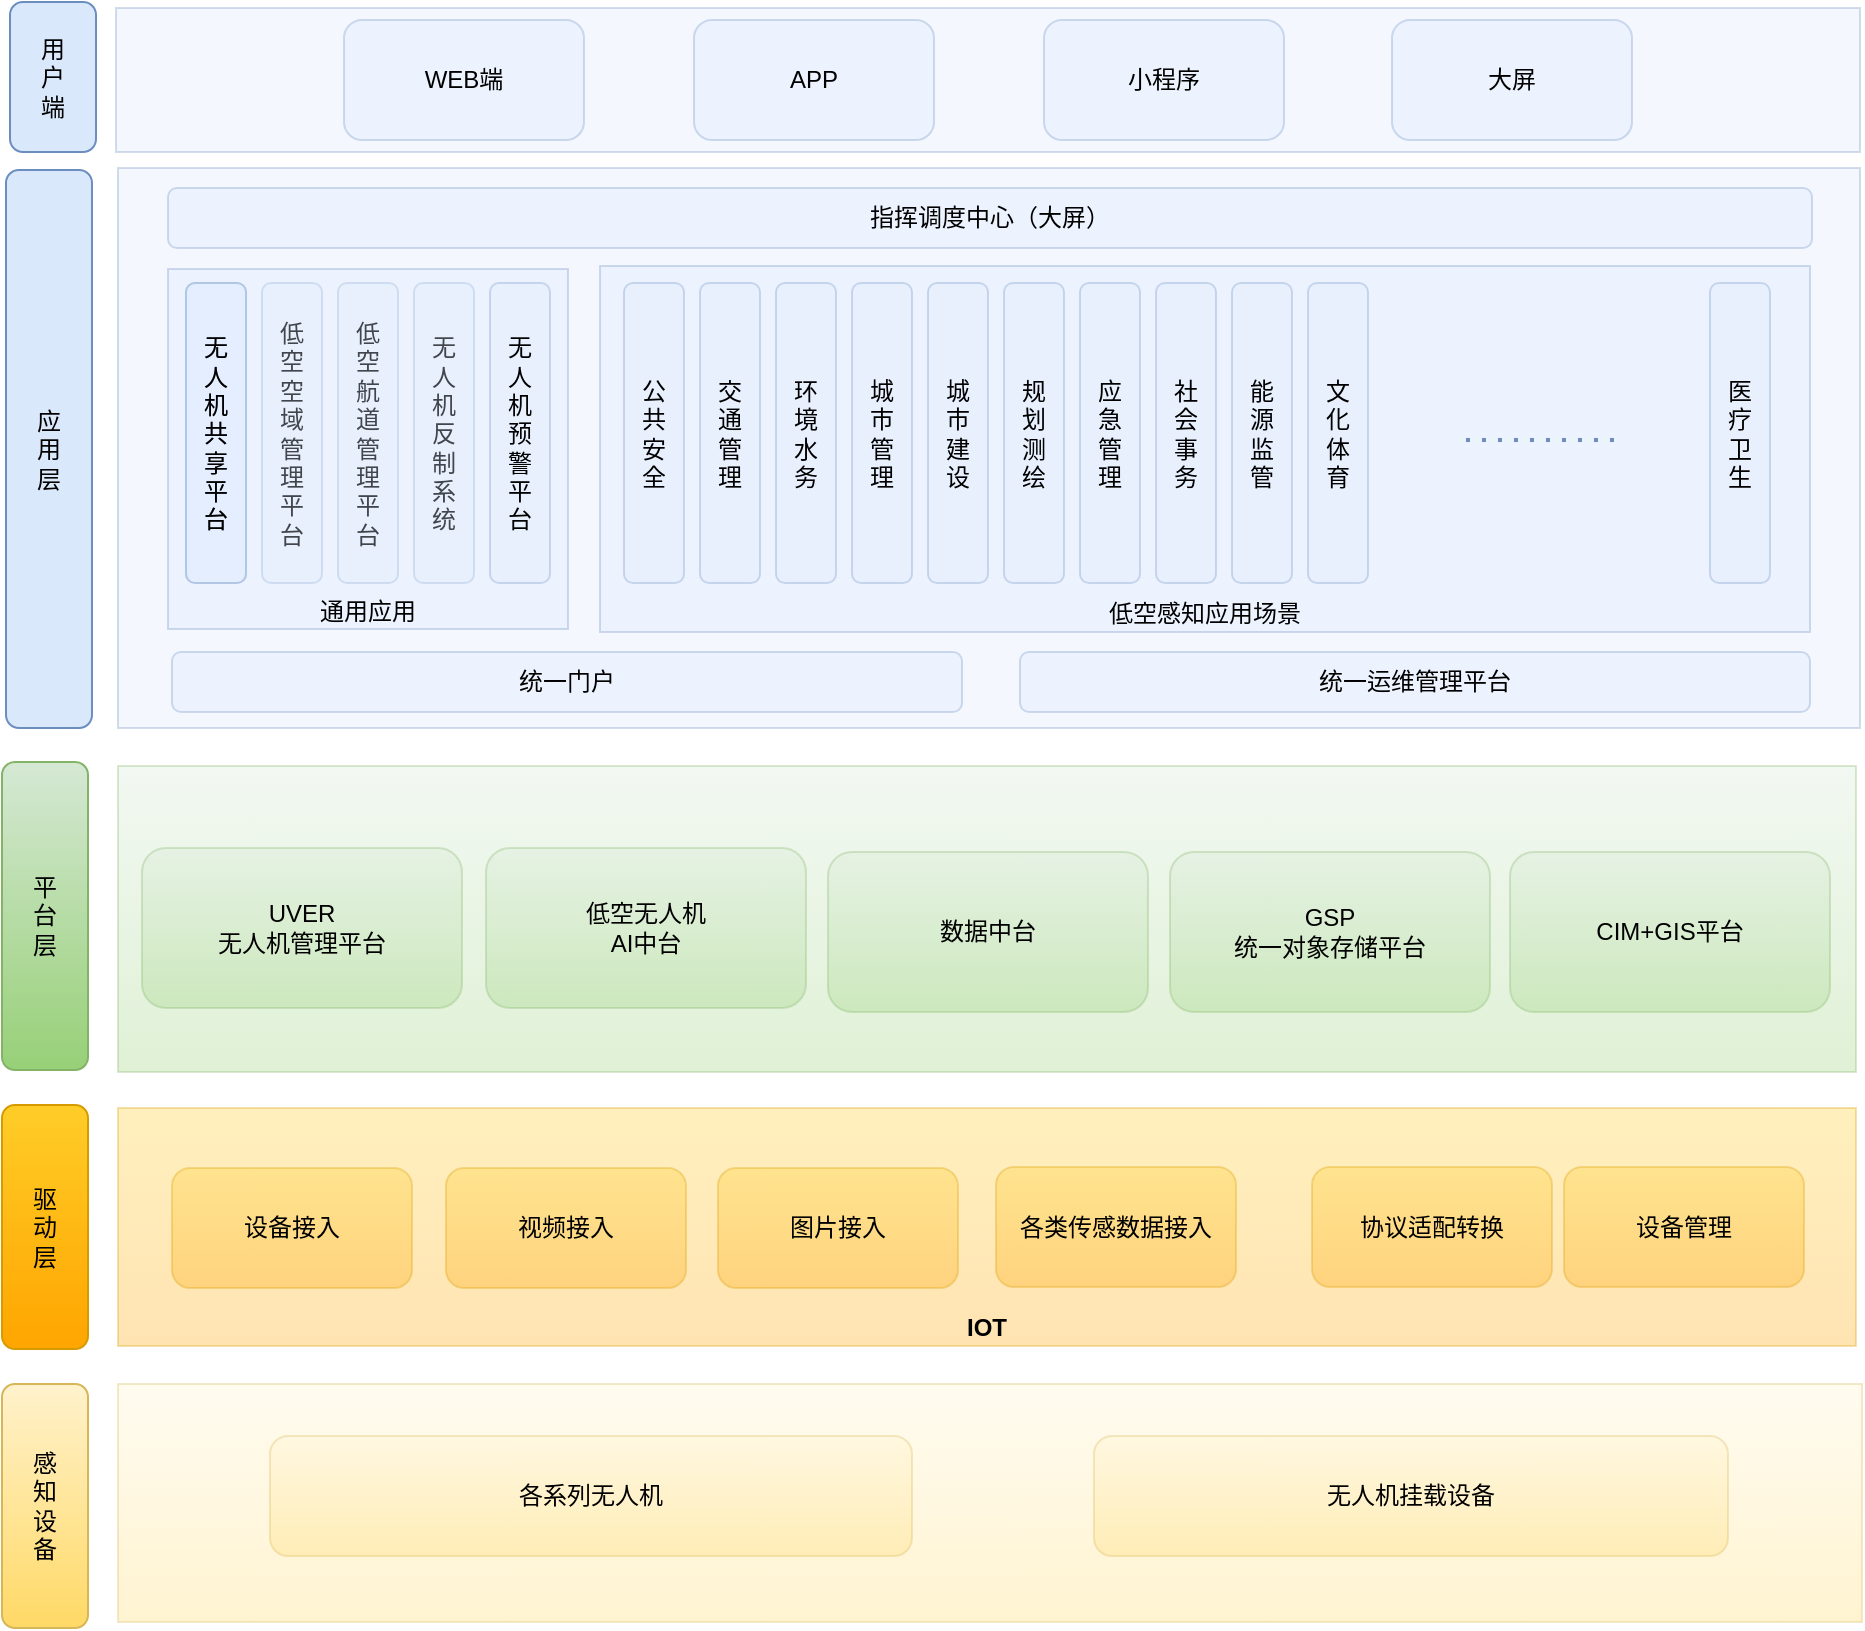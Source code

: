 <mxfile version="21.3.8" type="github">
  <diagram name="第 1 页" id="TCBvR9itSdLHlVfM4RZL">
    <mxGraphModel dx="1434" dy="1188" grid="0" gridSize="10" guides="1" tooltips="1" connect="1" arrows="1" fold="1" page="0" pageScale="1" pageWidth="1169" pageHeight="827" math="0" shadow="0">
      <root>
        <mxCell id="0" />
        <mxCell id="1" parent="0" />
        <mxCell id="TF7jh4B0KUutwBxR4N1b-20" value="" style="rounded=0;whiteSpace=wrap;html=1;verticalAlign=bottom;opacity=30;fillColor=#d5e8d4;gradientColor=#97d077;strokeColor=#82b366;" parent="1" vertex="1">
          <mxGeometry x="255" y="149" width="869" height="153" as="geometry" />
        </mxCell>
        <mxCell id="TF7jh4B0KUutwBxR4N1b-1" value="感&lt;br&gt;知&lt;br&gt;设&lt;br&gt;备" style="rounded=1;whiteSpace=wrap;html=1;fillColor=#fff2cc;strokeColor=#d6b656;gradientColor=#ffd966;" parent="1" vertex="1">
          <mxGeometry x="197" y="458" width="43" height="122" as="geometry" />
        </mxCell>
        <mxCell id="TF7jh4B0KUutwBxR4N1b-2" value="" style="rounded=0;whiteSpace=wrap;html=1;glass=0;opacity=30;fillColor=#fff2cc;strokeColor=#d6b656;gradientColor=#ffd966;" parent="1" vertex="1">
          <mxGeometry x="255" y="458" width="872" height="119" as="geometry" />
        </mxCell>
        <mxCell id="TF7jh4B0KUutwBxR4N1b-5" value="驱&lt;br&gt;动&lt;br&gt;层" style="rounded=1;whiteSpace=wrap;html=1;fillColor=#ffcd28;strokeColor=#d79b00;gradientColor=#ffa500;" parent="1" vertex="1">
          <mxGeometry x="197" y="318.5" width="43" height="122" as="geometry" />
        </mxCell>
        <mxCell id="TF7jh4B0KUutwBxR4N1b-6" value="各系列无人机" style="rounded=1;whiteSpace=wrap;html=1;opacity=30;fillColor=#fff2cc;strokeColor=#d6b656;gradientColor=#ffd966;" parent="1" vertex="1">
          <mxGeometry x="331" y="484" width="321" height="60" as="geometry" />
        </mxCell>
        <mxCell id="TF7jh4B0KUutwBxR4N1b-7" value="无人机挂载设备" style="rounded=1;whiteSpace=wrap;html=1;opacity=30;fillColor=#fff2cc;strokeColor=#d6b656;gradientColor=#ffd966;" parent="1" vertex="1">
          <mxGeometry x="743" y="484" width="317" height="60" as="geometry" />
        </mxCell>
        <mxCell id="TF7jh4B0KUutwBxR4N1b-8" value="&lt;b&gt;IOT&lt;/b&gt;" style="rounded=0;whiteSpace=wrap;html=1;verticalAlign=bottom;opacity=30;fillColor=#ffcd28;gradientColor=#ffa500;strokeColor=#d79b00;" parent="1" vertex="1">
          <mxGeometry x="255" y="320" width="869" height="119" as="geometry" />
        </mxCell>
        <mxCell id="TF7jh4B0KUutwBxR4N1b-10" value="平&lt;br&gt;台&lt;br&gt;层" style="rounded=1;whiteSpace=wrap;html=1;fillColor=#d5e8d4;strokeColor=#82b366;gradientColor=#97d077;" parent="1" vertex="1">
          <mxGeometry x="197" y="147" width="43" height="154" as="geometry" />
        </mxCell>
        <mxCell id="TF7jh4B0KUutwBxR4N1b-11" value="设备接入" style="rounded=1;whiteSpace=wrap;html=1;opacity=30;fillColor=#ffcd28;gradientColor=#ffa500;strokeColor=#d79b00;" parent="1" vertex="1">
          <mxGeometry x="282" y="350" width="120" height="60" as="geometry" />
        </mxCell>
        <mxCell id="TF7jh4B0KUutwBxR4N1b-12" value="协议适配转换" style="rounded=1;whiteSpace=wrap;html=1;opacity=30;fillColor=#ffcd28;gradientColor=#ffa500;strokeColor=#d79b00;" parent="1" vertex="1">
          <mxGeometry x="852" y="349.5" width="120" height="60" as="geometry" />
        </mxCell>
        <mxCell id="TF7jh4B0KUutwBxR4N1b-13" value="视频接入" style="rounded=1;whiteSpace=wrap;html=1;opacity=30;fillColor=#ffcd28;gradientColor=#ffa500;strokeColor=#d79b00;" parent="1" vertex="1">
          <mxGeometry x="419" y="350" width="120" height="60" as="geometry" />
        </mxCell>
        <mxCell id="TF7jh4B0KUutwBxR4N1b-14" value="各类传感数据接入" style="rounded=1;whiteSpace=wrap;html=1;opacity=30;fillColor=#ffcd28;gradientColor=#ffa500;strokeColor=#d79b00;" parent="1" vertex="1">
          <mxGeometry x="694" y="349.5" width="120" height="60" as="geometry" />
        </mxCell>
        <mxCell id="TF7jh4B0KUutwBxR4N1b-15" value="图片接入" style="rounded=1;whiteSpace=wrap;html=1;opacity=30;fillColor=#ffcd28;gradientColor=#ffa500;strokeColor=#d79b00;" parent="1" vertex="1">
          <mxGeometry x="555" y="350" width="120" height="60" as="geometry" />
        </mxCell>
        <mxCell id="TF7jh4B0KUutwBxR4N1b-16" value="设备管理" style="rounded=1;whiteSpace=wrap;html=1;opacity=30;fillColor=#ffcd28;gradientColor=#ffa500;strokeColor=#d79b00;" parent="1" vertex="1">
          <mxGeometry x="978" y="349.5" width="120" height="60" as="geometry" />
        </mxCell>
        <mxCell id="TF7jh4B0KUutwBxR4N1b-22" value="GSP&lt;br&gt;统一对象存储平台" style="rounded=1;whiteSpace=wrap;html=1;opacity=30;fillColor=#d5e8d4;gradientColor=#97d077;strokeColor=#82b366;" parent="1" vertex="1">
          <mxGeometry x="781" y="192" width="160" height="80" as="geometry" />
        </mxCell>
        <mxCell id="TF7jh4B0KUutwBxR4N1b-23" value="UVER&lt;br&gt;无人机管理平台" style="rounded=1;whiteSpace=wrap;html=1;opacity=30;fillColor=#d5e8d4;gradientColor=#97d077;strokeColor=#82b366;" parent="1" vertex="1">
          <mxGeometry x="267" y="190" width="160" height="80" as="geometry" />
        </mxCell>
        <mxCell id="TF7jh4B0KUutwBxR4N1b-24" value="应&lt;br&gt;用&lt;br&gt;层" style="rounded=1;whiteSpace=wrap;html=1;fillColor=#dae8fc;strokeColor=#6c8ebf;" parent="1" vertex="1">
          <mxGeometry x="199" y="-149" width="43" height="279" as="geometry" />
        </mxCell>
        <mxCell id="TF7jh4B0KUutwBxR4N1b-25" value="" style="rounded=0;whiteSpace=wrap;html=1;verticalAlign=bottom;opacity=30;fillColor=#dae8fc;strokeColor=#6c8ebf;" parent="1" vertex="1">
          <mxGeometry x="255" y="-150" width="871" height="280" as="geometry" />
        </mxCell>
        <mxCell id="TF7jh4B0KUutwBxR4N1b-26" value="统一门户" style="rounded=1;whiteSpace=wrap;html=1;opacity=30;fillColor=#dae8fc;strokeColor=#6c8ebf;" parent="1" vertex="1">
          <mxGeometry x="282" y="92" width="395" height="30" as="geometry" />
        </mxCell>
        <mxCell id="TF7jh4B0KUutwBxR4N1b-27" value="统一运维管理平台" style="rounded=1;whiteSpace=wrap;html=1;opacity=30;fillColor=#dae8fc;strokeColor=#6c8ebf;" parent="1" vertex="1">
          <mxGeometry x="706" y="92" width="395" height="30" as="geometry" />
        </mxCell>
        <mxCell id="TF7jh4B0KUutwBxR4N1b-28" value="无&lt;br&gt;人&lt;br&gt;机&lt;br&gt;共&lt;br&gt;享&lt;br&gt;平&lt;br&gt;台" style="rounded=1;whiteSpace=wrap;html=1;opacity=30;fillColor=#dae8fc;strokeColor=#6c8ebf;" parent="1" vertex="1">
          <mxGeometry x="289" y="-92.5" width="30" height="150" as="geometry" />
        </mxCell>
        <mxCell id="TF7jh4B0KUutwBxR4N1b-29" value="低&lt;br&gt;空&lt;br&gt;空&lt;br&gt;域&lt;br&gt;管&lt;br&gt;理&lt;br&gt;平&lt;br&gt;台" style="rounded=1;whiteSpace=wrap;html=1;opacity=30;fillColor=#dae8fc;strokeColor=#6c8ebf;" parent="1" vertex="1">
          <mxGeometry x="327" y="-92.5" width="30" height="150" as="geometry" />
        </mxCell>
        <mxCell id="TF7jh4B0KUutwBxR4N1b-30" value="低&lt;br&gt;空&lt;br&gt;航&lt;br&gt;道&lt;br&gt;管&lt;br&gt;理&lt;br&gt;平&lt;br&gt;台" style="rounded=1;whiteSpace=wrap;html=1;opacity=30;fillColor=#dae8fc;strokeColor=#6c8ebf;" parent="1" vertex="1">
          <mxGeometry x="365" y="-92.5" width="30" height="150" as="geometry" />
        </mxCell>
        <mxCell id="TF7jh4B0KUutwBxR4N1b-32" value="无&lt;br&gt;人&lt;br&gt;机&lt;br&gt;反&lt;br&gt;制&lt;br&gt;系&lt;br&gt;统" style="rounded=1;whiteSpace=wrap;html=1;opacity=30;fillColor=#dae8fc;strokeColor=#6c8ebf;" parent="1" vertex="1">
          <mxGeometry x="403" y="-92.5" width="30" height="150" as="geometry" />
        </mxCell>
        <mxCell id="TF7jh4B0KUutwBxR4N1b-34" value="低空无人机&lt;br&gt;AI中台" style="rounded=1;whiteSpace=wrap;html=1;opacity=30;fillColor=#d5e8d4;gradientColor=#97d077;strokeColor=#82b366;" parent="1" vertex="1">
          <mxGeometry x="439" y="190" width="160" height="80" as="geometry" />
        </mxCell>
        <mxCell id="TF7jh4B0KUutwBxR4N1b-35" value="数据中台" style="rounded=1;whiteSpace=wrap;html=1;opacity=30;fillColor=#d5e8d4;gradientColor=#97d077;strokeColor=#82b366;" parent="1" vertex="1">
          <mxGeometry x="610" y="192" width="160" height="80" as="geometry" />
        </mxCell>
        <mxCell id="TF7jh4B0KUutwBxR4N1b-37" value="CIM+GIS平台" style="rounded=1;whiteSpace=wrap;html=1;opacity=30;fillColor=#d5e8d4;gradientColor=#97d077;strokeColor=#82b366;" parent="1" vertex="1">
          <mxGeometry x="951" y="192" width="160" height="80" as="geometry" />
        </mxCell>
        <mxCell id="TF7jh4B0KUutwBxR4N1b-38" value="指挥调度中心（大屏）" style="rounded=1;whiteSpace=wrap;html=1;opacity=30;fillColor=#dae8fc;strokeColor=#6c8ebf;" parent="1" vertex="1">
          <mxGeometry x="280" y="-140" width="822" height="30" as="geometry" />
        </mxCell>
        <mxCell id="TF7jh4B0KUutwBxR4N1b-39" value="用&lt;br&gt;户&lt;br&gt;端" style="rounded=1;whiteSpace=wrap;html=1;fillColor=#dae8fc;strokeColor=#6c8ebf;" parent="1" vertex="1">
          <mxGeometry x="201" y="-233" width="43" height="75" as="geometry" />
        </mxCell>
        <mxCell id="TF7jh4B0KUutwBxR4N1b-40" value="" style="rounded=0;whiteSpace=wrap;html=1;glass=0;opacity=30;fillColor=#dae8fc;strokeColor=#6c8ebf;" parent="1" vertex="1">
          <mxGeometry x="254" y="-230" width="872" height="72" as="geometry" />
        </mxCell>
        <mxCell id="TF7jh4B0KUutwBxR4N1b-48" value="通用应用" style="rounded=0;whiteSpace=wrap;html=1;opacity=30;verticalAlign=bottom;fillColor=#dae8fc;strokeColor=#6c8ebf;" parent="1" vertex="1">
          <mxGeometry x="280" y="-99.5" width="200" height="180" as="geometry" />
        </mxCell>
        <mxCell id="TF7jh4B0KUutwBxR4N1b-41" value="WEB端" style="rounded=1;whiteSpace=wrap;html=1;opacity=30;fillColor=#dae8fc;strokeColor=#6c8ebf;" parent="1" vertex="1">
          <mxGeometry x="368" y="-224" width="120" height="60" as="geometry" />
        </mxCell>
        <mxCell id="TF7jh4B0KUutwBxR4N1b-42" value="APP" style="rounded=1;whiteSpace=wrap;html=1;opacity=30;fillColor=#dae8fc;strokeColor=#6c8ebf;" parent="1" vertex="1">
          <mxGeometry x="543" y="-224" width="120" height="60" as="geometry" />
        </mxCell>
        <mxCell id="TF7jh4B0KUutwBxR4N1b-43" value="小程序" style="rounded=1;whiteSpace=wrap;html=1;opacity=30;fillColor=#dae8fc;strokeColor=#6c8ebf;" parent="1" vertex="1">
          <mxGeometry x="718" y="-224" width="120" height="60" as="geometry" />
        </mxCell>
        <mxCell id="TF7jh4B0KUutwBxR4N1b-44" value="大屏" style="rounded=1;whiteSpace=wrap;html=1;opacity=30;fillColor=#dae8fc;strokeColor=#6c8ebf;" parent="1" vertex="1">
          <mxGeometry x="892" y="-224" width="120" height="60" as="geometry" />
        </mxCell>
        <mxCell id="TF7jh4B0KUutwBxR4N1b-45" value="无&lt;br&gt;人&lt;br&gt;机&lt;br&gt;预&lt;br&gt;警&lt;br&gt;平&lt;br&gt;台" style="rounded=1;whiteSpace=wrap;html=1;opacity=30;fillColor=#dae8fc;strokeColor=#6c8ebf;" parent="1" vertex="1">
          <mxGeometry x="441" y="-92.5" width="30" height="150" as="geometry" />
        </mxCell>
        <mxCell id="TF7jh4B0KUutwBxR4N1b-46" value="低空感知应用场景" style="rounded=0;whiteSpace=wrap;html=1;opacity=30;verticalAlign=bottom;fillColor=#dae8fc;strokeColor=#6c8ebf;" parent="1" vertex="1">
          <mxGeometry x="496" y="-101" width="605" height="183" as="geometry" />
        </mxCell>
        <mxCell id="TF7jh4B0KUutwBxR4N1b-52" value="无&lt;br&gt;人&lt;br&gt;机&lt;br&gt;共&lt;br&gt;享&lt;br&gt;平&lt;br&gt;台" style="rounded=1;whiteSpace=wrap;html=1;opacity=30;fillColor=#dae8fc;strokeColor=#6c8ebf;" parent="1" vertex="1">
          <mxGeometry x="289" y="-92.5" width="30" height="150" as="geometry" />
        </mxCell>
        <mxCell id="TF7jh4B0KUutwBxR4N1b-53" value="交&lt;br&gt;通&lt;br&gt;管&lt;br&gt;理" style="rounded=1;whiteSpace=wrap;html=1;opacity=30;fillColor=#dae8fc;strokeColor=#6c8ebf;" parent="1" vertex="1">
          <mxGeometry x="546" y="-92.5" width="30" height="150" as="geometry" />
        </mxCell>
        <mxCell id="TF7jh4B0KUutwBxR4N1b-54" value="环&lt;br&gt;境&lt;br&gt;水&lt;br&gt;务" style="rounded=1;whiteSpace=wrap;html=1;opacity=30;fillColor=#dae8fc;strokeColor=#6c8ebf;" parent="1" vertex="1">
          <mxGeometry x="584" y="-92.5" width="30" height="150" as="geometry" />
        </mxCell>
        <mxCell id="TF7jh4B0KUutwBxR4N1b-55" value="城&lt;br&gt;市&lt;br&gt;管&lt;br&gt;理" style="rounded=1;whiteSpace=wrap;html=1;opacity=30;fillColor=#dae8fc;strokeColor=#6c8ebf;" parent="1" vertex="1">
          <mxGeometry x="622" y="-92.5" width="30" height="150" as="geometry" />
        </mxCell>
        <mxCell id="TF7jh4B0KUutwBxR4N1b-56" value="城&lt;br&gt;市&lt;br&gt;建&lt;br&gt;设" style="rounded=1;whiteSpace=wrap;html=1;opacity=30;fillColor=#dae8fc;strokeColor=#6c8ebf;" parent="1" vertex="1">
          <mxGeometry x="660" y="-92.5" width="30" height="150" as="geometry" />
        </mxCell>
        <mxCell id="TF7jh4B0KUutwBxR4N1b-57" value="公&lt;br&gt;共&lt;br&gt;安&lt;br&gt;全" style="rounded=1;whiteSpace=wrap;html=1;opacity=30;fillColor=#dae8fc;strokeColor=#6c8ebf;" parent="1" vertex="1">
          <mxGeometry x="508" y="-92.5" width="30" height="150" as="geometry" />
        </mxCell>
        <mxCell id="TF7jh4B0KUutwBxR4N1b-58" value="应&lt;br&gt;急&lt;br&gt;管&lt;br&gt;理" style="rounded=1;whiteSpace=wrap;html=1;opacity=30;fillColor=#dae8fc;strokeColor=#6c8ebf;" parent="1" vertex="1">
          <mxGeometry x="736" y="-92.5" width="30" height="150" as="geometry" />
        </mxCell>
        <mxCell id="TF7jh4B0KUutwBxR4N1b-59" value="社&lt;br&gt;会&lt;br&gt;事&lt;br&gt;务" style="rounded=1;whiteSpace=wrap;html=1;opacity=30;fillColor=#dae8fc;strokeColor=#6c8ebf;" parent="1" vertex="1">
          <mxGeometry x="774" y="-92.5" width="30" height="150" as="geometry" />
        </mxCell>
        <mxCell id="TF7jh4B0KUutwBxR4N1b-60" value="能&lt;br&gt;源&lt;br&gt;监&lt;br&gt;管" style="rounded=1;whiteSpace=wrap;html=1;opacity=30;fillColor=#dae8fc;strokeColor=#6c8ebf;" parent="1" vertex="1">
          <mxGeometry x="812" y="-92.5" width="30" height="150" as="geometry" />
        </mxCell>
        <mxCell id="TF7jh4B0KUutwBxR4N1b-61" value="文&lt;br&gt;化&lt;br&gt;体&lt;br&gt;育" style="rounded=1;whiteSpace=wrap;html=1;opacity=30;fillColor=#dae8fc;strokeColor=#6c8ebf;" parent="1" vertex="1">
          <mxGeometry x="850" y="-92.5" width="30" height="150" as="geometry" />
        </mxCell>
        <mxCell id="TF7jh4B0KUutwBxR4N1b-62" value="规&lt;br&gt;划&lt;br&gt;测&lt;br&gt;绘" style="rounded=1;whiteSpace=wrap;html=1;opacity=30;fillColor=#dae8fc;strokeColor=#6c8ebf;" parent="1" vertex="1">
          <mxGeometry x="698" y="-92.5" width="30" height="150" as="geometry" />
        </mxCell>
        <mxCell id="TF7jh4B0KUutwBxR4N1b-65" value="医&lt;br&gt;疗&lt;br&gt;卫&lt;br&gt;生" style="rounded=1;whiteSpace=wrap;html=1;opacity=30;fillColor=#dae8fc;strokeColor=#6c8ebf;" parent="1" vertex="1">
          <mxGeometry x="1051" y="-92.5" width="30" height="150" as="geometry" />
        </mxCell>
        <mxCell id="TF7jh4B0KUutwBxR4N1b-68" value="" style="endArrow=none;dashed=1;html=1;dashPattern=1 3;strokeWidth=2;rounded=0;fillColor=#dae8fc;strokeColor=#6c8ebf;" parent="1" edge="1">
          <mxGeometry width="50" height="50" relative="1" as="geometry">
            <mxPoint x="929" y="-14" as="sourcePoint" />
            <mxPoint x="1003" y="-14" as="targetPoint" />
          </mxGeometry>
        </mxCell>
      </root>
    </mxGraphModel>
  </diagram>
</mxfile>
